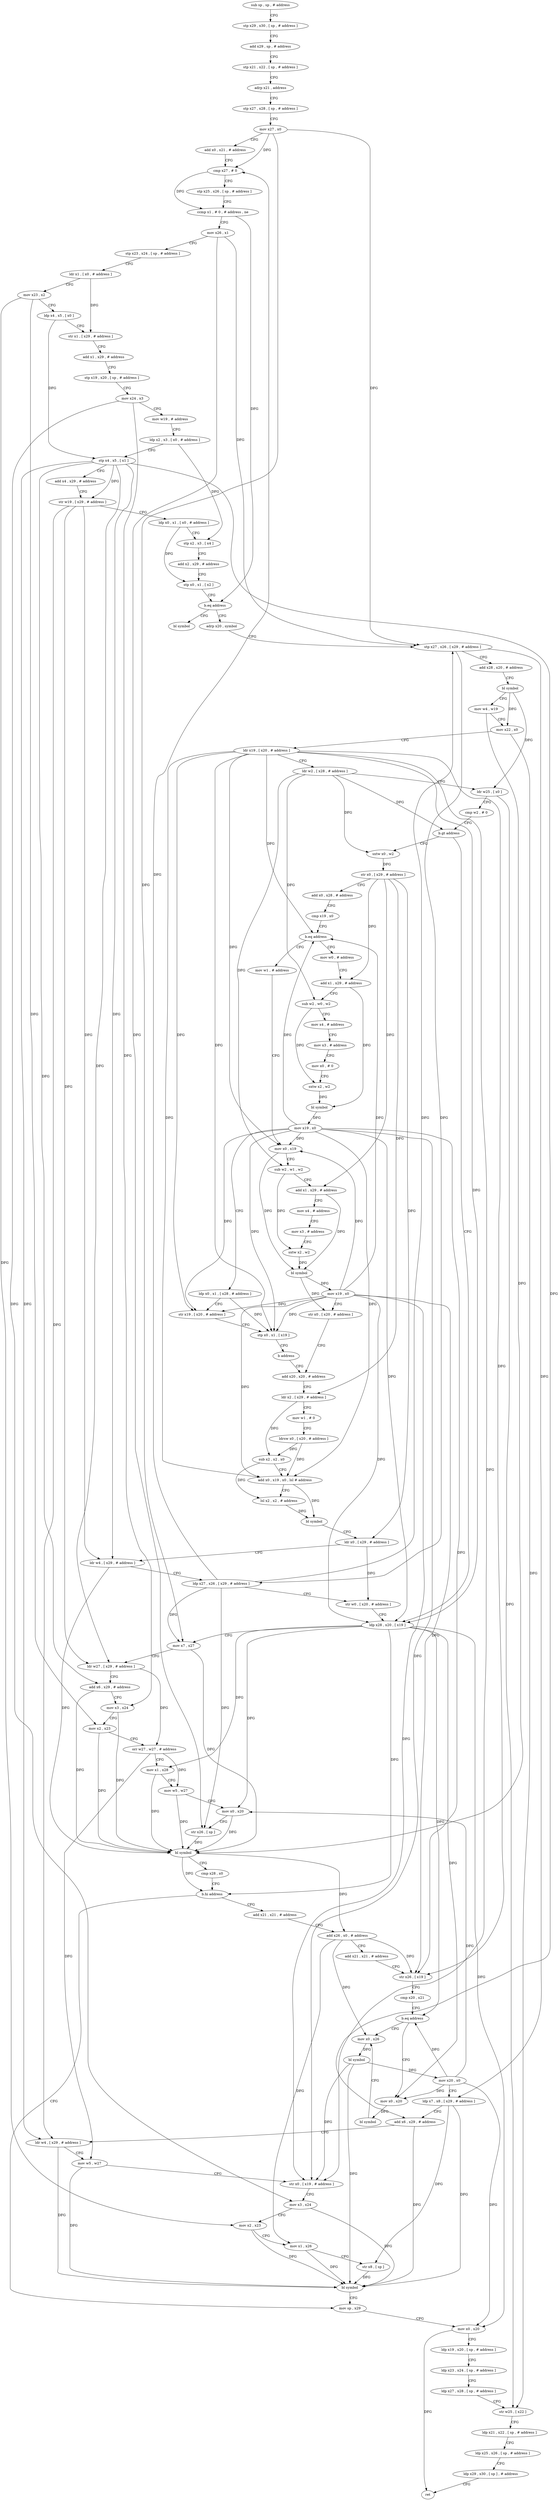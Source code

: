 digraph "func" {
"4354840" [label = "sub sp , sp , # address" ]
"4354844" [label = "stp x29 , x30 , [ sp , # address ]" ]
"4354848" [label = "add x29 , sp , # address" ]
"4354852" [label = "stp x21 , x22 , [ sp , # address ]" ]
"4354856" [label = "adrp x21 , address" ]
"4354860" [label = "stp x27 , x28 , [ sp , # address ]" ]
"4354864" [label = "mov x27 , x0" ]
"4354868" [label = "add x0 , x21 , # address" ]
"4354872" [label = "cmp x27 , # 0" ]
"4354876" [label = "stp x25 , x26 , [ sp , # address ]" ]
"4354880" [label = "ccmp x1 , # 0 , # address , ne" ]
"4354884" [label = "mov x26 , x1" ]
"4354888" [label = "stp x23 , x24 , [ sp , # address ]" ]
"4354892" [label = "ldr x1 , [ x0 , # address ]" ]
"4354896" [label = "mov x23 , x2" ]
"4354900" [label = "ldp x4 , x5 , [ x0 ]" ]
"4354904" [label = "str x1 , [ x29 , # address ]" ]
"4354908" [label = "add x1 , x29 , # address" ]
"4354912" [label = "stp x19 , x20 , [ sp , # address ]" ]
"4354916" [label = "mov x24 , x3" ]
"4354920" [label = "mov w19 , # address" ]
"4354924" [label = "ldp x2 , x3 , [ x0 , # address ]" ]
"4354928" [label = "stp x4 , x5 , [ x1 ]" ]
"4354932" [label = "add x4 , x29 , # address" ]
"4354936" [label = "str w19 , [ x29 , # address ]" ]
"4354940" [label = "ldp x0 , x1 , [ x0 , # address ]" ]
"4354944" [label = "stp x2 , x3 , [ x4 ]" ]
"4354948" [label = "add x2 , x29 , # address" ]
"4354952" [label = "stp x0 , x1 , [ x2 ]" ]
"4354956" [label = "b.eq address" ]
"4355348" [label = "bl symbol" ]
"4354960" [label = "adrp x20 , symbol" ]
"4354964" [label = "stp x27 , x26 , [ x29 , # address ]" ]
"4354968" [label = "add x28 , x20 , # address" ]
"4354972" [label = "bl symbol" ]
"4354976" [label = "mov w4 , w19" ]
"4354980" [label = "mov x22 , x0" ]
"4354984" [label = "ldr x19 , [ x20 , # address ]" ]
"4354988" [label = "ldr w2 , [ x28 , # address ]" ]
"4354992" [label = "ldr w25 , [ x0 ]" ]
"4354996" [label = "cmp w2 , # 0" ]
"4355000" [label = "b.gt address" ]
"4355112" [label = "ldp x28 , x20 , [ x19 ]" ]
"4355004" [label = "sxtw x0 , w2" ]
"4355116" [label = "mov x7 , x27" ]
"4355120" [label = "ldr w27 , [ x29 , # address ]" ]
"4355124" [label = "add x6 , x29 , # address" ]
"4355128" [label = "mov x3 , x24" ]
"4355132" [label = "mov x2 , x23" ]
"4355136" [label = "orr w27 , w27 , # address" ]
"4355140" [label = "mov x1 , x28" ]
"4355144" [label = "mov w5 , w27" ]
"4355148" [label = "mov x0 , x20" ]
"4355152" [label = "str x26 , [ sp ]" ]
"4355156" [label = "bl symbol" ]
"4355160" [label = "cmp x28 , x0" ]
"4355164" [label = "b.hi address" ]
"4355252" [label = "mov sp , x29" ]
"4355168" [label = "add x21 , x21 , # address" ]
"4355008" [label = "str x0 , [ x29 , # address ]" ]
"4355012" [label = "add x0 , x28 , # address" ]
"4355016" [label = "cmp x19 , x0" ]
"4355020" [label = "b.eq address" ]
"4355296" [label = "mov w0 , # address" ]
"4355024" [label = "mov w1 , # address" ]
"4355256" [label = "mov x0 , x20" ]
"4355260" [label = "ldp x19 , x20 , [ sp , # address ]" ]
"4355264" [label = "ldp x23 , x24 , [ sp , # address ]" ]
"4355268" [label = "ldp x27 , x28 , [ sp , # address ]" ]
"4355272" [label = "str w25 , [ x22 ]" ]
"4355276" [label = "ldp x21 , x22 , [ sp , # address ]" ]
"4355280" [label = "ldp x25 , x26 , [ sp , # address ]" ]
"4355284" [label = "ldp x29 , x30 , [ sp ] , # address" ]
"4355288" [label = "ret" ]
"4355172" [label = "add x26 , x0 , # address" ]
"4355176" [label = "add x21 , x21 , # address" ]
"4355180" [label = "str x26 , [ x19 ]" ]
"4355184" [label = "cmp x20 , x21" ]
"4355188" [label = "b.eq address" ]
"4355200" [label = "mov x0 , x26" ]
"4355192" [label = "mov x0 , x20" ]
"4355300" [label = "add x1 , x29 , # address" ]
"4355304" [label = "sub w2 , w0 , w2" ]
"4355308" [label = "mov x4 , # address" ]
"4355312" [label = "mov x3 , # address" ]
"4355316" [label = "mov x0 , # 0" ]
"4355320" [label = "sxtw x2 , w2" ]
"4355324" [label = "bl symbol" ]
"4355328" [label = "mov x19 , x0" ]
"4355332" [label = "ldp x0 , x1 , [ x28 , # address ]" ]
"4355336" [label = "str x19 , [ x20 , # address ]" ]
"4355340" [label = "stp x0 , x1 , [ x19 ]" ]
"4355344" [label = "b address" ]
"4355064" [label = "add x20 , x20 , # address" ]
"4355028" [label = "mov x0 , x19" ]
"4355032" [label = "sub w2 , w1 , w2" ]
"4355036" [label = "add x1 , x29 , # address" ]
"4355040" [label = "mov x4 , # address" ]
"4355044" [label = "mov x3 , # address" ]
"4355048" [label = "sxtw x2 , w2" ]
"4355052" [label = "bl symbol" ]
"4355056" [label = "mov x19 , x0" ]
"4355060" [label = "str x0 , [ x20 , # address ]" ]
"4355204" [label = "bl symbol" ]
"4355208" [label = "mov x20 , x0" ]
"4355212" [label = "ldp x7 , x8 , [ x29 , # address ]" ]
"4355216" [label = "add x6 , x29 , # address" ]
"4355220" [label = "ldr w4 , [ x29 , # address ]" ]
"4355224" [label = "mov w5 , w27" ]
"4355228" [label = "str x0 , [ x19 , # address ]" ]
"4355232" [label = "mov x3 , x24" ]
"4355236" [label = "mov x2 , x23" ]
"4355240" [label = "mov x1 , x26" ]
"4355244" [label = "str x8 , [ sp ]" ]
"4355248" [label = "bl symbol" ]
"4355196" [label = "bl symbol" ]
"4355068" [label = "ldr x2 , [ x29 , # address ]" ]
"4355072" [label = "mov w1 , # 0" ]
"4355076" [label = "ldrsw x0 , [ x20 , # address ]" ]
"4355080" [label = "sub x2 , x2 , x0" ]
"4355084" [label = "add x0 , x19 , x0 , lsl # address" ]
"4355088" [label = "lsl x2 , x2 , # address" ]
"4355092" [label = "bl symbol" ]
"4355096" [label = "ldr x0 , [ x29 , # address ]" ]
"4355100" [label = "ldr w4 , [ x29 , # address ]" ]
"4355104" [label = "ldp x27 , x26 , [ x29 , # address ]" ]
"4355108" [label = "str w0 , [ x20 , # address ]" ]
"4354840" -> "4354844" [ label = "CFG" ]
"4354844" -> "4354848" [ label = "CFG" ]
"4354848" -> "4354852" [ label = "CFG" ]
"4354852" -> "4354856" [ label = "CFG" ]
"4354856" -> "4354860" [ label = "CFG" ]
"4354860" -> "4354864" [ label = "CFG" ]
"4354864" -> "4354868" [ label = "CFG" ]
"4354864" -> "4354872" [ label = "DFG" ]
"4354864" -> "4354964" [ label = "DFG" ]
"4354864" -> "4355116" [ label = "DFG" ]
"4354868" -> "4354872" [ label = "CFG" ]
"4354872" -> "4354876" [ label = "CFG" ]
"4354872" -> "4354880" [ label = "DFG" ]
"4354876" -> "4354880" [ label = "CFG" ]
"4354880" -> "4354884" [ label = "CFG" ]
"4354880" -> "4354956" [ label = "DFG" ]
"4354884" -> "4354888" [ label = "CFG" ]
"4354884" -> "4354964" [ label = "DFG" ]
"4354884" -> "4355152" [ label = "DFG" ]
"4354888" -> "4354892" [ label = "CFG" ]
"4354892" -> "4354896" [ label = "CFG" ]
"4354892" -> "4354904" [ label = "DFG" ]
"4354896" -> "4354900" [ label = "CFG" ]
"4354896" -> "4355132" [ label = "DFG" ]
"4354896" -> "4355236" [ label = "DFG" ]
"4354900" -> "4354904" [ label = "CFG" ]
"4354900" -> "4354928" [ label = "DFG" ]
"4354904" -> "4354908" [ label = "CFG" ]
"4354908" -> "4354912" [ label = "CFG" ]
"4354912" -> "4354916" [ label = "CFG" ]
"4354916" -> "4354920" [ label = "CFG" ]
"4354916" -> "4355128" [ label = "DFG" ]
"4354916" -> "4355232" [ label = "DFG" ]
"4354920" -> "4354924" [ label = "CFG" ]
"4354924" -> "4354928" [ label = "CFG" ]
"4354924" -> "4354944" [ label = "DFG" ]
"4354928" -> "4354932" [ label = "CFG" ]
"4354928" -> "4354936" [ label = "DFG" ]
"4354928" -> "4355120" [ label = "DFG" ]
"4354928" -> "4355220" [ label = "DFG" ]
"4354928" -> "4355100" [ label = "DFG" ]
"4354928" -> "4355124" [ label = "DFG" ]
"4354928" -> "4355216" [ label = "DFG" ]
"4354932" -> "4354936" [ label = "CFG" ]
"4354936" -> "4354940" [ label = "CFG" ]
"4354936" -> "4355120" [ label = "DFG" ]
"4354936" -> "4355220" [ label = "DFG" ]
"4354936" -> "4355100" [ label = "DFG" ]
"4354940" -> "4354944" [ label = "CFG" ]
"4354940" -> "4354952" [ label = "DFG" ]
"4354944" -> "4354948" [ label = "CFG" ]
"4354948" -> "4354952" [ label = "CFG" ]
"4354952" -> "4354956" [ label = "CFG" ]
"4354956" -> "4355348" [ label = "CFG" ]
"4354956" -> "4354960" [ label = "CFG" ]
"4354960" -> "4354964" [ label = "CFG" ]
"4354964" -> "4354968" [ label = "CFG" ]
"4354964" -> "4355212" [ label = "DFG" ]
"4354964" -> "4355104" [ label = "DFG" ]
"4354968" -> "4354972" [ label = "CFG" ]
"4354972" -> "4354976" [ label = "CFG" ]
"4354972" -> "4354980" [ label = "DFG" ]
"4354972" -> "4354992" [ label = "DFG" ]
"4354976" -> "4354980" [ label = "CFG" ]
"4354976" -> "4355156" [ label = "DFG" ]
"4354980" -> "4354984" [ label = "CFG" ]
"4354980" -> "4355272" [ label = "DFG" ]
"4354984" -> "4354988" [ label = "CFG" ]
"4354984" -> "4355112" [ label = "DFG" ]
"4354984" -> "4355020" [ label = "DFG" ]
"4354984" -> "4355180" [ label = "DFG" ]
"4354984" -> "4355336" [ label = "DFG" ]
"4354984" -> "4355340" [ label = "DFG" ]
"4354984" -> "4355028" [ label = "DFG" ]
"4354984" -> "4355228" [ label = "DFG" ]
"4354984" -> "4355084" [ label = "DFG" ]
"4354988" -> "4354992" [ label = "CFG" ]
"4354988" -> "4355000" [ label = "DFG" ]
"4354988" -> "4355004" [ label = "DFG" ]
"4354988" -> "4355304" [ label = "DFG" ]
"4354988" -> "4355032" [ label = "DFG" ]
"4354992" -> "4354996" [ label = "CFG" ]
"4354992" -> "4355272" [ label = "DFG" ]
"4354996" -> "4355000" [ label = "CFG" ]
"4355000" -> "4355112" [ label = "CFG" ]
"4355000" -> "4355004" [ label = "CFG" ]
"4355112" -> "4355116" [ label = "CFG" ]
"4355112" -> "4355140" [ label = "DFG" ]
"4355112" -> "4355164" [ label = "DFG" ]
"4355112" -> "4355148" [ label = "DFG" ]
"4355112" -> "4355256" [ label = "DFG" ]
"4355112" -> "4355188" [ label = "DFG" ]
"4355112" -> "4355192" [ label = "DFG" ]
"4355004" -> "4355008" [ label = "DFG" ]
"4355116" -> "4355120" [ label = "CFG" ]
"4355116" -> "4355156" [ label = "DFG" ]
"4355120" -> "4355124" [ label = "CFG" ]
"4355120" -> "4355136" [ label = "DFG" ]
"4355124" -> "4355128" [ label = "CFG" ]
"4355124" -> "4355156" [ label = "DFG" ]
"4355128" -> "4355132" [ label = "CFG" ]
"4355128" -> "4355156" [ label = "DFG" ]
"4355132" -> "4355136" [ label = "CFG" ]
"4355132" -> "4355156" [ label = "DFG" ]
"4355136" -> "4355140" [ label = "CFG" ]
"4355136" -> "4355144" [ label = "DFG" ]
"4355136" -> "4355224" [ label = "DFG" ]
"4355140" -> "4355144" [ label = "CFG" ]
"4355140" -> "4355156" [ label = "DFG" ]
"4355144" -> "4355148" [ label = "CFG" ]
"4355144" -> "4355156" [ label = "DFG" ]
"4355148" -> "4355152" [ label = "CFG" ]
"4355148" -> "4355156" [ label = "DFG" ]
"4355152" -> "4355156" [ label = "DFG" ]
"4355156" -> "4355160" [ label = "CFG" ]
"4355156" -> "4355164" [ label = "DFG" ]
"4355156" -> "4355172" [ label = "DFG" ]
"4355160" -> "4355164" [ label = "CFG" ]
"4355164" -> "4355252" [ label = "CFG" ]
"4355164" -> "4355168" [ label = "CFG" ]
"4355252" -> "4355256" [ label = "CFG" ]
"4355168" -> "4355172" [ label = "CFG" ]
"4355008" -> "4355012" [ label = "CFG" ]
"4355008" -> "4355068" [ label = "DFG" ]
"4355008" -> "4355096" [ label = "DFG" ]
"4355008" -> "4355300" [ label = "DFG" ]
"4355008" -> "4355036" [ label = "DFG" ]
"4355012" -> "4355016" [ label = "CFG" ]
"4355016" -> "4355020" [ label = "CFG" ]
"4355020" -> "4355296" [ label = "CFG" ]
"4355020" -> "4355024" [ label = "CFG" ]
"4355296" -> "4355300" [ label = "CFG" ]
"4355024" -> "4355028" [ label = "CFG" ]
"4355256" -> "4355260" [ label = "CFG" ]
"4355256" -> "4355288" [ label = "DFG" ]
"4355260" -> "4355264" [ label = "CFG" ]
"4355264" -> "4355268" [ label = "CFG" ]
"4355268" -> "4355272" [ label = "CFG" ]
"4355272" -> "4355276" [ label = "CFG" ]
"4355276" -> "4355280" [ label = "CFG" ]
"4355280" -> "4355284" [ label = "CFG" ]
"4355284" -> "4355288" [ label = "CFG" ]
"4355172" -> "4355176" [ label = "CFG" ]
"4355172" -> "4355180" [ label = "DFG" ]
"4355172" -> "4355200" [ label = "DFG" ]
"4355172" -> "4355240" [ label = "DFG" ]
"4355176" -> "4355180" [ label = "CFG" ]
"4355180" -> "4355184" [ label = "CFG" ]
"4355184" -> "4355188" [ label = "CFG" ]
"4355188" -> "4355200" [ label = "CFG" ]
"4355188" -> "4355192" [ label = "CFG" ]
"4355200" -> "4355204" [ label = "DFG" ]
"4355192" -> "4355196" [ label = "DFG" ]
"4355300" -> "4355304" [ label = "CFG" ]
"4355300" -> "4355324" [ label = "DFG" ]
"4355304" -> "4355308" [ label = "CFG" ]
"4355304" -> "4355320" [ label = "DFG" ]
"4355308" -> "4355312" [ label = "CFG" ]
"4355312" -> "4355316" [ label = "CFG" ]
"4355316" -> "4355320" [ label = "CFG" ]
"4355320" -> "4355324" [ label = "DFG" ]
"4355324" -> "4355328" [ label = "DFG" ]
"4355328" -> "4355332" [ label = "CFG" ]
"4355328" -> "4355112" [ label = "DFG" ]
"4355328" -> "4355020" [ label = "DFG" ]
"4355328" -> "4355180" [ label = "DFG" ]
"4355328" -> "4355336" [ label = "DFG" ]
"4355328" -> "4355340" [ label = "DFG" ]
"4355328" -> "4355028" [ label = "DFG" ]
"4355328" -> "4355228" [ label = "DFG" ]
"4355328" -> "4355084" [ label = "DFG" ]
"4355332" -> "4355336" [ label = "CFG" ]
"4355332" -> "4355340" [ label = "DFG" ]
"4355336" -> "4355340" [ label = "CFG" ]
"4355340" -> "4355344" [ label = "CFG" ]
"4355344" -> "4355064" [ label = "CFG" ]
"4355064" -> "4355068" [ label = "CFG" ]
"4355028" -> "4355032" [ label = "CFG" ]
"4355028" -> "4355052" [ label = "DFG" ]
"4355032" -> "4355036" [ label = "CFG" ]
"4355032" -> "4355048" [ label = "DFG" ]
"4355036" -> "4355040" [ label = "CFG" ]
"4355036" -> "4355052" [ label = "DFG" ]
"4355040" -> "4355044" [ label = "CFG" ]
"4355044" -> "4355048" [ label = "CFG" ]
"4355048" -> "4355052" [ label = "DFG" ]
"4355052" -> "4355056" [ label = "DFG" ]
"4355052" -> "4355060" [ label = "DFG" ]
"4355056" -> "4355060" [ label = "CFG" ]
"4355056" -> "4355112" [ label = "DFG" ]
"4355056" -> "4355020" [ label = "DFG" ]
"4355056" -> "4355336" [ label = "DFG" ]
"4355056" -> "4355028" [ label = "DFG" ]
"4355056" -> "4355180" [ label = "DFG" ]
"4355056" -> "4355340" [ label = "DFG" ]
"4355056" -> "4355228" [ label = "DFG" ]
"4355056" -> "4355084" [ label = "DFG" ]
"4355060" -> "4355064" [ label = "CFG" ]
"4355204" -> "4355208" [ label = "DFG" ]
"4355204" -> "4355228" [ label = "DFG" ]
"4355204" -> "4355248" [ label = "DFG" ]
"4355208" -> "4355212" [ label = "CFG" ]
"4355208" -> "4355148" [ label = "DFG" ]
"4355208" -> "4355256" [ label = "DFG" ]
"4355208" -> "4355188" [ label = "DFG" ]
"4355208" -> "4355192" [ label = "DFG" ]
"4355212" -> "4355216" [ label = "CFG" ]
"4355212" -> "4355248" [ label = "DFG" ]
"4355212" -> "4355244" [ label = "DFG" ]
"4355216" -> "4355220" [ label = "CFG" ]
"4355216" -> "4355248" [ label = "DFG" ]
"4355220" -> "4355224" [ label = "CFG" ]
"4355220" -> "4355248" [ label = "DFG" ]
"4355224" -> "4355228" [ label = "CFG" ]
"4355224" -> "4355248" [ label = "DFG" ]
"4355228" -> "4355232" [ label = "CFG" ]
"4355232" -> "4355236" [ label = "CFG" ]
"4355232" -> "4355248" [ label = "DFG" ]
"4355236" -> "4355240" [ label = "CFG" ]
"4355236" -> "4355248" [ label = "DFG" ]
"4355240" -> "4355244" [ label = "CFG" ]
"4355240" -> "4355248" [ label = "DFG" ]
"4355244" -> "4355248" [ label = "DFG" ]
"4355248" -> "4355252" [ label = "CFG" ]
"4355196" -> "4355200" [ label = "CFG" ]
"4355068" -> "4355072" [ label = "CFG" ]
"4355068" -> "4355080" [ label = "DFG" ]
"4355072" -> "4355076" [ label = "CFG" ]
"4355076" -> "4355080" [ label = "DFG" ]
"4355076" -> "4355084" [ label = "DFG" ]
"4355080" -> "4355084" [ label = "CFG" ]
"4355080" -> "4355088" [ label = "DFG" ]
"4355084" -> "4355088" [ label = "CFG" ]
"4355084" -> "4355092" [ label = "DFG" ]
"4355088" -> "4355092" [ label = "DFG" ]
"4355092" -> "4355096" [ label = "CFG" ]
"4355096" -> "4355100" [ label = "CFG" ]
"4355096" -> "4355108" [ label = "DFG" ]
"4355100" -> "4355104" [ label = "CFG" ]
"4355100" -> "4355156" [ label = "DFG" ]
"4355104" -> "4355108" [ label = "CFG" ]
"4355104" -> "4354872" [ label = "DFG" ]
"4355104" -> "4354964" [ label = "DFG" ]
"4355104" -> "4355116" [ label = "DFG" ]
"4355104" -> "4355152" [ label = "DFG" ]
"4355108" -> "4355112" [ label = "CFG" ]
}
